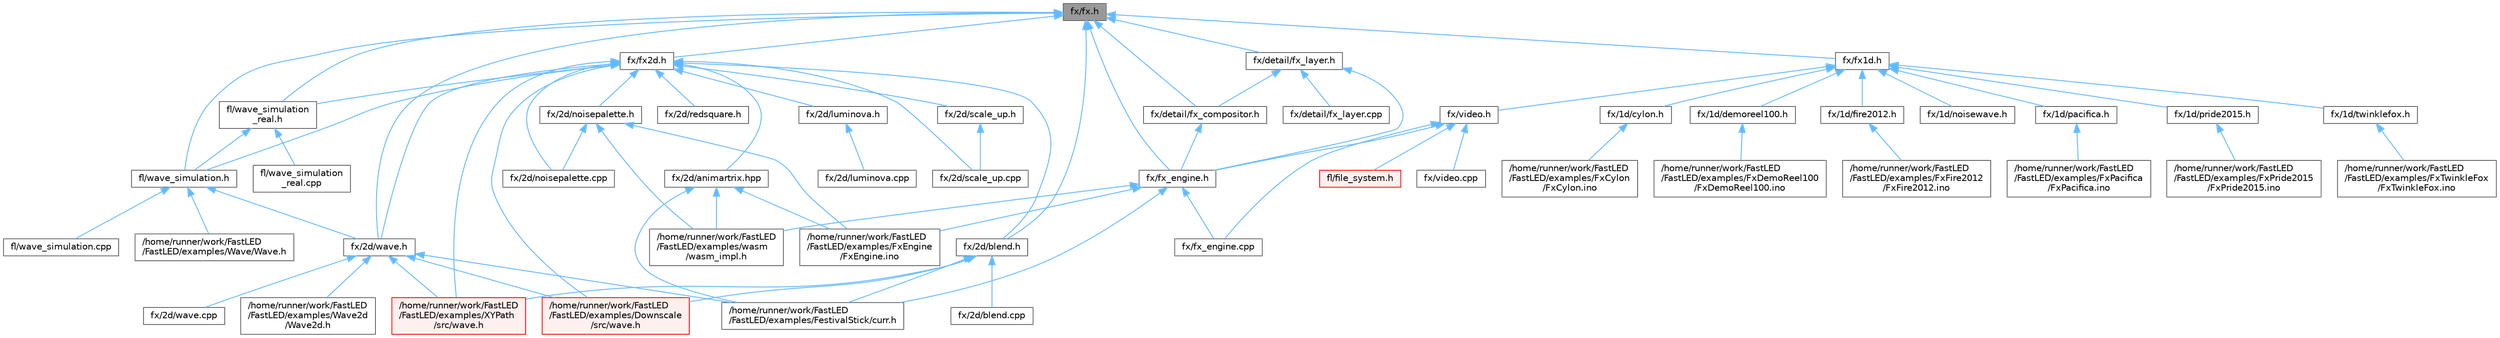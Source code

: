 digraph "fx/fx.h"
{
 // INTERACTIVE_SVG=YES
 // LATEX_PDF_SIZE
  bgcolor="transparent";
  edge [fontname=Helvetica,fontsize=10,labelfontname=Helvetica,labelfontsize=10];
  node [fontname=Helvetica,fontsize=10,shape=box,height=0.2,width=0.4];
  Node1 [id="Node000001",label="fx/fx.h",height=0.2,width=0.4,color="gray40", fillcolor="grey60", style="filled", fontcolor="black",tooltip=" "];
  Node1 -> Node2 [id="edge1_Node000001_Node000002",dir="back",color="steelblue1",style="solid",tooltip=" "];
  Node2 [id="Node000002",label="fl/wave_simulation.h",height=0.2,width=0.4,color="grey40", fillcolor="white", style="filled",URL="$dc/d36/wave__simulation_8h.html",tooltip=" "];
  Node2 -> Node3 [id="edge2_Node000002_Node000003",dir="back",color="steelblue1",style="solid",tooltip=" "];
  Node3 [id="Node000003",label="/home/runner/work/FastLED\l/FastLED/examples/Wave/Wave.h",height=0.2,width=0.4,color="grey40", fillcolor="white", style="filled",URL="$d8/d78/examples_2_wave_2wave_8h.html",tooltip=" "];
  Node2 -> Node4 [id="edge3_Node000002_Node000004",dir="back",color="steelblue1",style="solid",tooltip=" "];
  Node4 [id="Node000004",label="fl/wave_simulation.cpp",height=0.2,width=0.4,color="grey40", fillcolor="white", style="filled",URL="$de/d8c/wave__simulation_8cpp.html",tooltip=" "];
  Node2 -> Node5 [id="edge4_Node000002_Node000005",dir="back",color="steelblue1",style="solid",tooltip=" "];
  Node5 [id="Node000005",label="fx/2d/wave.h",height=0.2,width=0.4,color="grey40", fillcolor="white", style="filled",URL="$de/de9/src_2fx_22d_2wave_8h.html",tooltip=" "];
  Node5 -> Node6 [id="edge5_Node000005_Node000006",dir="back",color="steelblue1",style="solid",tooltip=" "];
  Node6 [id="Node000006",label="/home/runner/work/FastLED\l/FastLED/examples/Downscale\l/src/wave.h",height=0.2,width=0.4,color="red", fillcolor="#FFF0F0", style="filled",URL="$de/d79/examples_2_downscale_2src_2wave_8h.html",tooltip=" "];
  Node5 -> Node9 [id="edge6_Node000005_Node000009",dir="back",color="steelblue1",style="solid",tooltip=" "];
  Node9 [id="Node000009",label="/home/runner/work/FastLED\l/FastLED/examples/FestivalStick/curr.h",height=0.2,width=0.4,color="grey40", fillcolor="white", style="filled",URL="$d4/d06/curr_8h.html",tooltip=" "];
  Node5 -> Node10 [id="edge7_Node000005_Node000010",dir="back",color="steelblue1",style="solid",tooltip=" "];
  Node10 [id="Node000010",label="/home/runner/work/FastLED\l/FastLED/examples/Wave2d\l/Wave2d.h",height=0.2,width=0.4,color="grey40", fillcolor="white", style="filled",URL="$d5/d94/_wave2d_8h.html",tooltip=" "];
  Node5 -> Node11 [id="edge8_Node000005_Node000011",dir="back",color="steelblue1",style="solid",tooltip=" "];
  Node11 [id="Node000011",label="/home/runner/work/FastLED\l/FastLED/examples/XYPath\l/src/wave.h",height=0.2,width=0.4,color="red", fillcolor="#FFF0F0", style="filled",URL="$db/dd3/examples_2_x_y_path_2src_2wave_8h.html",tooltip=" "];
  Node5 -> Node16 [id="edge9_Node000005_Node000016",dir="back",color="steelblue1",style="solid",tooltip=" "];
  Node16 [id="Node000016",label="fx/2d/wave.cpp",height=0.2,width=0.4,color="grey40", fillcolor="white", style="filled",URL="$d4/d7c/src_2fx_22d_2wave_8cpp.html",tooltip=" "];
  Node1 -> Node17 [id="edge10_Node000001_Node000017",dir="back",color="steelblue1",style="solid",tooltip=" "];
  Node17 [id="Node000017",label="fl/wave_simulation\l_real.h",height=0.2,width=0.4,color="grey40", fillcolor="white", style="filled",URL="$dd/d8e/wave__simulation__real_8h.html",tooltip=" "];
  Node17 -> Node2 [id="edge11_Node000017_Node000002",dir="back",color="steelblue1",style="solid",tooltip=" "];
  Node17 -> Node18 [id="edge12_Node000017_Node000018",dir="back",color="steelblue1",style="solid",tooltip=" "];
  Node18 [id="Node000018",label="fl/wave_simulation\l_real.cpp",height=0.2,width=0.4,color="grey40", fillcolor="white", style="filled",URL="$d8/da2/wave__simulation__real_8cpp.html",tooltip=" "];
  Node1 -> Node19 [id="edge13_Node000001_Node000019",dir="back",color="steelblue1",style="solid",tooltip=" "];
  Node19 [id="Node000019",label="fx/2d/blend.h",height=0.2,width=0.4,color="grey40", fillcolor="white", style="filled",URL="$d8/d4e/blend_8h.html",tooltip=" "];
  Node19 -> Node6 [id="edge14_Node000019_Node000006",dir="back",color="steelblue1",style="solid",tooltip=" "];
  Node19 -> Node9 [id="edge15_Node000019_Node000009",dir="back",color="steelblue1",style="solid",tooltip=" "];
  Node19 -> Node11 [id="edge16_Node000019_Node000011",dir="back",color="steelblue1",style="solid",tooltip=" "];
  Node19 -> Node20 [id="edge17_Node000019_Node000020",dir="back",color="steelblue1",style="solid",tooltip=" "];
  Node20 [id="Node000020",label="fx/2d/blend.cpp",height=0.2,width=0.4,color="grey40", fillcolor="white", style="filled",URL="$d7/d68/blend_8cpp.html",tooltip=" "];
  Node1 -> Node5 [id="edge18_Node000001_Node000005",dir="back",color="steelblue1",style="solid",tooltip=" "];
  Node1 -> Node21 [id="edge19_Node000001_Node000021",dir="back",color="steelblue1",style="solid",tooltip=" "];
  Node21 [id="Node000021",label="fx/detail/fx_compositor.h",height=0.2,width=0.4,color="grey40", fillcolor="white", style="filled",URL="$d5/d6b/fx__compositor_8h.html",tooltip=" "];
  Node21 -> Node22 [id="edge20_Node000021_Node000022",dir="back",color="steelblue1",style="solid",tooltip=" "];
  Node22 [id="Node000022",label="fx/fx_engine.h",height=0.2,width=0.4,color="grey40", fillcolor="white", style="filled",URL="$d9/d3c/fx__engine_8h.html",tooltip=" "];
  Node22 -> Node9 [id="edge21_Node000022_Node000009",dir="back",color="steelblue1",style="solid",tooltip=" "];
  Node22 -> Node23 [id="edge22_Node000022_Node000023",dir="back",color="steelblue1",style="solid",tooltip=" "];
  Node23 [id="Node000023",label="/home/runner/work/FastLED\l/FastLED/examples/FxEngine\l/FxEngine.ino",height=0.2,width=0.4,color="grey40", fillcolor="white", style="filled",URL="$d6/d35/_fx_engine_8ino.html",tooltip="Demonstrates FxEngine for switching between effects."];
  Node22 -> Node24 [id="edge23_Node000022_Node000024",dir="back",color="steelblue1",style="solid",tooltip=" "];
  Node24 [id="Node000024",label="/home/runner/work/FastLED\l/FastLED/examples/wasm\l/wasm_impl.h",height=0.2,width=0.4,color="grey40", fillcolor="white", style="filled",URL="$da/d40/wasm__impl_8h.html",tooltip=" "];
  Node22 -> Node25 [id="edge24_Node000022_Node000025",dir="back",color="steelblue1",style="solid",tooltip=" "];
  Node25 [id="Node000025",label="fx/fx_engine.cpp",height=0.2,width=0.4,color="grey40", fillcolor="white", style="filled",URL="$df/d8e/fx__engine_8cpp.html",tooltip=" "];
  Node1 -> Node26 [id="edge25_Node000001_Node000026",dir="back",color="steelblue1",style="solid",tooltip=" "];
  Node26 [id="Node000026",label="fx/detail/fx_layer.h",height=0.2,width=0.4,color="grey40", fillcolor="white", style="filled",URL="$d7/d2f/fx__layer_8h.html",tooltip=" "];
  Node26 -> Node21 [id="edge26_Node000026_Node000021",dir="back",color="steelblue1",style="solid",tooltip=" "];
  Node26 -> Node27 [id="edge27_Node000026_Node000027",dir="back",color="steelblue1",style="solid",tooltip=" "];
  Node27 [id="Node000027",label="fx/detail/fx_layer.cpp",height=0.2,width=0.4,color="grey40", fillcolor="white", style="filled",URL="$dc/dcf/fx__layer_8cpp.html",tooltip=" "];
  Node26 -> Node22 [id="edge28_Node000026_Node000022",dir="back",color="steelblue1",style="solid",tooltip=" "];
  Node1 -> Node28 [id="edge29_Node000001_Node000028",dir="back",color="steelblue1",style="solid",tooltip=" "];
  Node28 [id="Node000028",label="fx/fx1d.h",height=0.2,width=0.4,color="grey40", fillcolor="white", style="filled",URL="$da/d81/fx1d_8h.html",tooltip=" "];
  Node28 -> Node29 [id="edge30_Node000028_Node000029",dir="back",color="steelblue1",style="solid",tooltip=" "];
  Node29 [id="Node000029",label="fx/1d/cylon.h",height=0.2,width=0.4,color="grey40", fillcolor="white", style="filled",URL="$db/d31/cylon_8h.html",tooltip=" "];
  Node29 -> Node30 [id="edge31_Node000029_Node000030",dir="back",color="steelblue1",style="solid",tooltip=" "];
  Node30 [id="Node000030",label="/home/runner/work/FastLED\l/FastLED/examples/FxCylon\l/FxCylon.ino",height=0.2,width=0.4,color="grey40", fillcolor="white", style="filled",URL="$db/d86/_fx_cylon_8ino.html",tooltip="Cylon eye effect with ScreenMap."];
  Node28 -> Node31 [id="edge32_Node000028_Node000031",dir="back",color="steelblue1",style="solid",tooltip=" "];
  Node31 [id="Node000031",label="fx/1d/demoreel100.h",height=0.2,width=0.4,color="grey40", fillcolor="white", style="filled",URL="$d4/dc0/demoreel100_8h.html",tooltip=" "];
  Node31 -> Node32 [id="edge33_Node000031_Node000032",dir="back",color="steelblue1",style="solid",tooltip=" "];
  Node32 [id="Node000032",label="/home/runner/work/FastLED\l/FastLED/examples/FxDemoReel100\l/FxDemoReel100.ino",height=0.2,width=0.4,color="grey40", fillcolor="white", style="filled",URL="$d1/d8f/_fx_demo_reel100_8ino.html",tooltip="DemoReel100 effects collection with ScreenMap."];
  Node28 -> Node33 [id="edge34_Node000028_Node000033",dir="back",color="steelblue1",style="solid",tooltip=" "];
  Node33 [id="Node000033",label="fx/1d/fire2012.h",height=0.2,width=0.4,color="grey40", fillcolor="white", style="filled",URL="$d5/dcb/fire2012_8h.html",tooltip=" "];
  Node33 -> Node34 [id="edge35_Node000033_Node000034",dir="back",color="steelblue1",style="solid",tooltip=" "];
  Node34 [id="Node000034",label="/home/runner/work/FastLED\l/FastLED/examples/FxFire2012\l/FxFire2012.ino",height=0.2,width=0.4,color="grey40", fillcolor="white", style="filled",URL="$df/d57/_fx_fire2012_8ino.html",tooltip="Fire2012 effect with ScreenMap."];
  Node28 -> Node35 [id="edge36_Node000028_Node000035",dir="back",color="steelblue1",style="solid",tooltip=" "];
  Node35 [id="Node000035",label="fx/1d/noisewave.h",height=0.2,width=0.4,color="grey40", fillcolor="white", style="filled",URL="$d9/d2c/noisewave_8h.html",tooltip=" "];
  Node28 -> Node36 [id="edge37_Node000028_Node000036",dir="back",color="steelblue1",style="solid",tooltip=" "];
  Node36 [id="Node000036",label="fx/1d/pacifica.h",height=0.2,width=0.4,color="grey40", fillcolor="white", style="filled",URL="$dc/d70/pacifica_8h.html",tooltip=" "];
  Node36 -> Node37 [id="edge38_Node000036_Node000037",dir="back",color="steelblue1",style="solid",tooltip=" "];
  Node37 [id="Node000037",label="/home/runner/work/FastLED\l/FastLED/examples/FxPacifica\l/FxPacifica.ino",height=0.2,width=0.4,color="grey40", fillcolor="white", style="filled",URL="$dc/ded/_fx_pacifica_8ino.html",tooltip="Pacifica ocean effect with ScreenMap."];
  Node28 -> Node38 [id="edge39_Node000028_Node000038",dir="back",color="steelblue1",style="solid",tooltip=" "];
  Node38 [id="Node000038",label="fx/1d/pride2015.h",height=0.2,width=0.4,color="grey40", fillcolor="white", style="filled",URL="$d7/dc4/pride2015_8h.html",tooltip=" "];
  Node38 -> Node39 [id="edge40_Node000038_Node000039",dir="back",color="steelblue1",style="solid",tooltip=" "];
  Node39 [id="Node000039",label="/home/runner/work/FastLED\l/FastLED/examples/FxPride2015\l/FxPride2015.ino",height=0.2,width=0.4,color="grey40", fillcolor="white", style="filled",URL="$d2/db0/_fx_pride2015_8ino.html",tooltip="Pride2015 effect with ScreenMap."];
  Node28 -> Node40 [id="edge41_Node000028_Node000040",dir="back",color="steelblue1",style="solid",tooltip=" "];
  Node40 [id="Node000040",label="fx/1d/twinklefox.h",height=0.2,width=0.4,color="grey40", fillcolor="white", style="filled",URL="$d1/df6/twinklefox_8h.html",tooltip=" "];
  Node40 -> Node41 [id="edge42_Node000040_Node000041",dir="back",color="steelblue1",style="solid",tooltip=" "];
  Node41 [id="Node000041",label="/home/runner/work/FastLED\l/FastLED/examples/FxTwinkleFox\l/FxTwinkleFox.ino",height=0.2,width=0.4,color="grey40", fillcolor="white", style="filled",URL="$dd/d4d/_fx_twinkle_fox_8ino.html",tooltip=" "];
  Node28 -> Node42 [id="edge43_Node000028_Node000042",dir="back",color="steelblue1",style="solid",tooltip=" "];
  Node42 [id="Node000042",label="fx/video.h",height=0.2,width=0.4,color="grey40", fillcolor="white", style="filled",URL="$dd/d78/video_8h.html",tooltip=" "];
  Node42 -> Node43 [id="edge44_Node000042_Node000043",dir="back",color="steelblue1",style="solid",tooltip=" "];
  Node43 [id="Node000043",label="fl/file_system.h",height=0.2,width=0.4,color="red", fillcolor="#FFF0F0", style="filled",URL="$d6/d8d/file__system_8h.html",tooltip=" "];
  Node42 -> Node25 [id="edge45_Node000042_Node000025",dir="back",color="steelblue1",style="solid",tooltip=" "];
  Node42 -> Node22 [id="edge46_Node000042_Node000022",dir="back",color="steelblue1",style="solid",tooltip=" "];
  Node42 -> Node46 [id="edge47_Node000042_Node000046",dir="back",color="steelblue1",style="solid",tooltip=" "];
  Node46 [id="Node000046",label="fx/video.cpp",height=0.2,width=0.4,color="grey40", fillcolor="white", style="filled",URL="$d0/d05/video_8cpp.html",tooltip=" "];
  Node1 -> Node52 [id="edge48_Node000001_Node000052",dir="back",color="steelblue1",style="solid",tooltip=" "];
  Node52 [id="Node000052",label="fx/fx2d.h",height=0.2,width=0.4,color="grey40", fillcolor="white", style="filled",URL="$d9/d43/fx2d_8h.html",tooltip=" "];
  Node52 -> Node6 [id="edge49_Node000052_Node000006",dir="back",color="steelblue1",style="solid",tooltip=" "];
  Node52 -> Node11 [id="edge50_Node000052_Node000011",dir="back",color="steelblue1",style="solid",tooltip=" "];
  Node52 -> Node2 [id="edge51_Node000052_Node000002",dir="back",color="steelblue1",style="solid",tooltip=" "];
  Node52 -> Node17 [id="edge52_Node000052_Node000017",dir="back",color="steelblue1",style="solid",tooltip=" "];
  Node52 -> Node53 [id="edge53_Node000052_Node000053",dir="back",color="steelblue1",style="solid",tooltip=" "];
  Node53 [id="Node000053",label="fx/2d/animartrix.hpp",height=0.2,width=0.4,color="grey40", fillcolor="white", style="filled",URL="$d3/dc3/animartrix_8hpp.html",tooltip=" "];
  Node53 -> Node9 [id="edge54_Node000053_Node000009",dir="back",color="steelblue1",style="solid",tooltip=" "];
  Node53 -> Node23 [id="edge55_Node000053_Node000023",dir="back",color="steelblue1",style="solid",tooltip=" "];
  Node53 -> Node24 [id="edge56_Node000053_Node000024",dir="back",color="steelblue1",style="solid",tooltip=" "];
  Node52 -> Node19 [id="edge57_Node000052_Node000019",dir="back",color="steelblue1",style="solid",tooltip=" "];
  Node52 -> Node54 [id="edge58_Node000052_Node000054",dir="back",color="steelblue1",style="solid",tooltip=" "];
  Node54 [id="Node000054",label="fx/2d/luminova.h",height=0.2,width=0.4,color="grey40", fillcolor="white", style="filled",URL="$d4/dd9/src_2fx_22d_2luminova_8h.html",tooltip=" "];
  Node54 -> Node55 [id="edge59_Node000054_Node000055",dir="back",color="steelblue1",style="solid",tooltip=" "];
  Node55 [id="Node000055",label="fx/2d/luminova.cpp",height=0.2,width=0.4,color="grey40", fillcolor="white", style="filled",URL="$d2/d10/luminova_8cpp.html",tooltip=" "];
  Node52 -> Node56 [id="edge60_Node000052_Node000056",dir="back",color="steelblue1",style="solid",tooltip=" "];
  Node56 [id="Node000056",label="fx/2d/noisepalette.cpp",height=0.2,width=0.4,color="grey40", fillcolor="white", style="filled",URL="$d6/d66/noisepalette_8cpp.html",tooltip=" "];
  Node52 -> Node57 [id="edge61_Node000052_Node000057",dir="back",color="steelblue1",style="solid",tooltip=" "];
  Node57 [id="Node000057",label="fx/2d/noisepalette.h",height=0.2,width=0.4,color="grey40", fillcolor="white", style="filled",URL="$d6/dc7/noisepalette_8h.html",tooltip="Demonstrates how to mix noise generation with color palettes on a 2D LED matrix."];
  Node57 -> Node23 [id="edge62_Node000057_Node000023",dir="back",color="steelblue1",style="solid",tooltip=" "];
  Node57 -> Node24 [id="edge63_Node000057_Node000024",dir="back",color="steelblue1",style="solid",tooltip=" "];
  Node57 -> Node56 [id="edge64_Node000057_Node000056",dir="back",color="steelblue1",style="solid",tooltip=" "];
  Node52 -> Node58 [id="edge65_Node000052_Node000058",dir="back",color="steelblue1",style="solid",tooltip=" "];
  Node58 [id="Node000058",label="fx/2d/redsquare.h",height=0.2,width=0.4,color="grey40", fillcolor="white", style="filled",URL="$d3/db8/redsquare_8h.html",tooltip=" "];
  Node52 -> Node59 [id="edge66_Node000052_Node000059",dir="back",color="steelblue1",style="solid",tooltip=" "];
  Node59 [id="Node000059",label="fx/2d/scale_up.cpp",height=0.2,width=0.4,color="grey40", fillcolor="white", style="filled",URL="$dc/d8c/scale__up_8cpp.html",tooltip=" "];
  Node52 -> Node60 [id="edge67_Node000052_Node000060",dir="back",color="steelblue1",style="solid",tooltip=" "];
  Node60 [id="Node000060",label="fx/2d/scale_up.h",height=0.2,width=0.4,color="grey40", fillcolor="white", style="filled",URL="$d2/d74/scale__up_8h.html",tooltip="Expands a grid using bilinear interpolation and scaling up."];
  Node60 -> Node59 [id="edge68_Node000060_Node000059",dir="back",color="steelblue1",style="solid",tooltip=" "];
  Node52 -> Node5 [id="edge69_Node000052_Node000005",dir="back",color="steelblue1",style="solid",tooltip=" "];
  Node1 -> Node22 [id="edge70_Node000001_Node000022",dir="back",color="steelblue1",style="solid",tooltip=" "];
}
